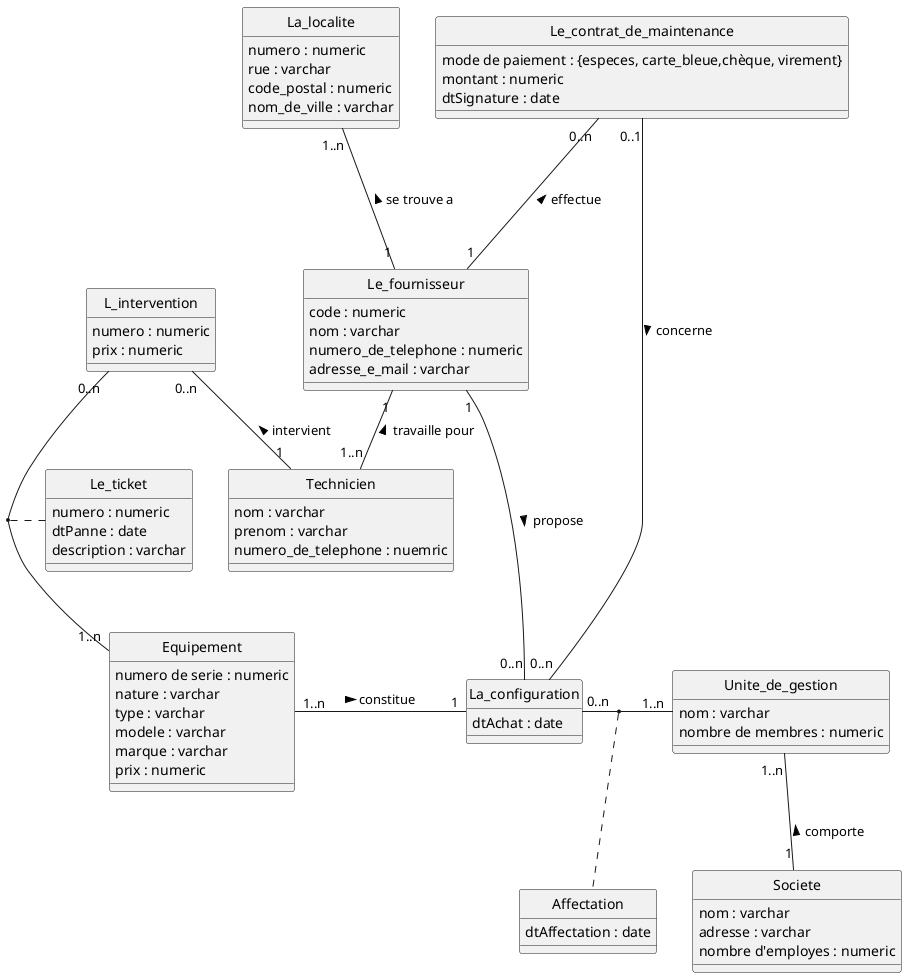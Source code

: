 @startuml
hide circle

class Equipement {
  numero de serie : numeric
  nature : varchar
  type : varchar
  modele : varchar
  marque : varchar
  prix : numeric
}

class Le_ticket {
  numero : numeric
  dtPanne : date
  description : varchar
}


class L_intervention {
  numero : numeric
  prix : numeric
}

class Technicien {
  nom : varchar
  prenom : varchar
  numero_de_telephone : nuemric
}

class La_configuration {
  dtAchat : date
}


class Le_fournisseur {
  code : numeric
  nom : varchar
  numero_de_telephone : numeric
  adresse_e_mail : varchar
}

class La_localite {
  numero : numeric
  rue : varchar
  code_postal : numeric
  nom_de_ville : varchar
}


class Le_contrat_de_maintenance {
  mode de paiement : {especes, carte_bleue,chèque, virement}
  montant : numeric
  dtSignature : date
}


class Unite_de_gestion {
 nom : varchar
 nombre de membres : numeric
}

class Societe {
  nom : varchar
  adresse : varchar
  nombre d'employes : numeric
}

class Affectation {
  dtAffectation : date
}

Le_fournisseur "1" -- "1..n" Technicien : travaille pour <
L_intervention "0..n" -- "1" Technicien : intervient <
La_configuration "0..n" - "1..n" Unite_de_gestion
(La_configuration,Unite_de_gestion) . Affectation
L_intervention "0..n" -- "1..n" Equipement
Le_contrat_de_maintenance "0..1" -- "0..n" La_configuration : concerne >
Le_fournisseur "1" --- "0..n" La_configuration : propose >
Equipement "1..n" - "1" La_configuration : constitue >
La_localite "1..n" --- "1" Le_fournisseur : se trouve a <
(Equipement,L_intervention) . Le_ticket
Le_contrat_de_maintenance "0..n" --- "1" Le_fournisseur  : effectue <
Unite_de_gestion "1..n" -- "1" Societe : comporte <


@enduml


Contraintes:

Pour la classe "Equipement":
  numero de serie : KEY
  nature : NOT NULL
  type : NOT NULL
  modele : NOT NULL
  marque : NOT NULL
  prix : NOT NULL

Pour la classe "Le_ticket"
  numero : KEY
  dtPanne : NOT NULL
  description : NOT NULL

Pour la classe "Technicien"
  nom : NOT NULL
  prenom : NOT NULL
  numero_de_telephone : NOT NULL

Pour la classe "L_intervention"
  numero : KEY
  prix : NOT NULL

Pour la classe "La_configuration"
    dtAchat: NOT NULL

Pour la classe "Le_fournisseur"
  code : KEY
  nom : NOT NULL
  numero_de_telephone : NOT NULL
  adresse_e_mail : NOT NULL

Pour la classe "La_localite"
  numero : NOT NULL
  rue : NOT NULL
  code_postal : NOT NULL
  nom_de_ville : NOT NULL

Pour la classe "Le_contrat_de_maintenance"
  mode de paiement : NOT NULL
  montant : NOT NULL
  dtSignature : NOT NULL


Pour la classe "Unite_de_gestion"
  nom : NOT NULL
  nombre de mebmres : NOT NULL


Pour la classe "Societe"
  nom : NOT NULL
  adresse : NOT NULL
  nombre d'employes : NOT NULL

Pour la classe "Affectation"
  dtAffectation : NOT NULL
